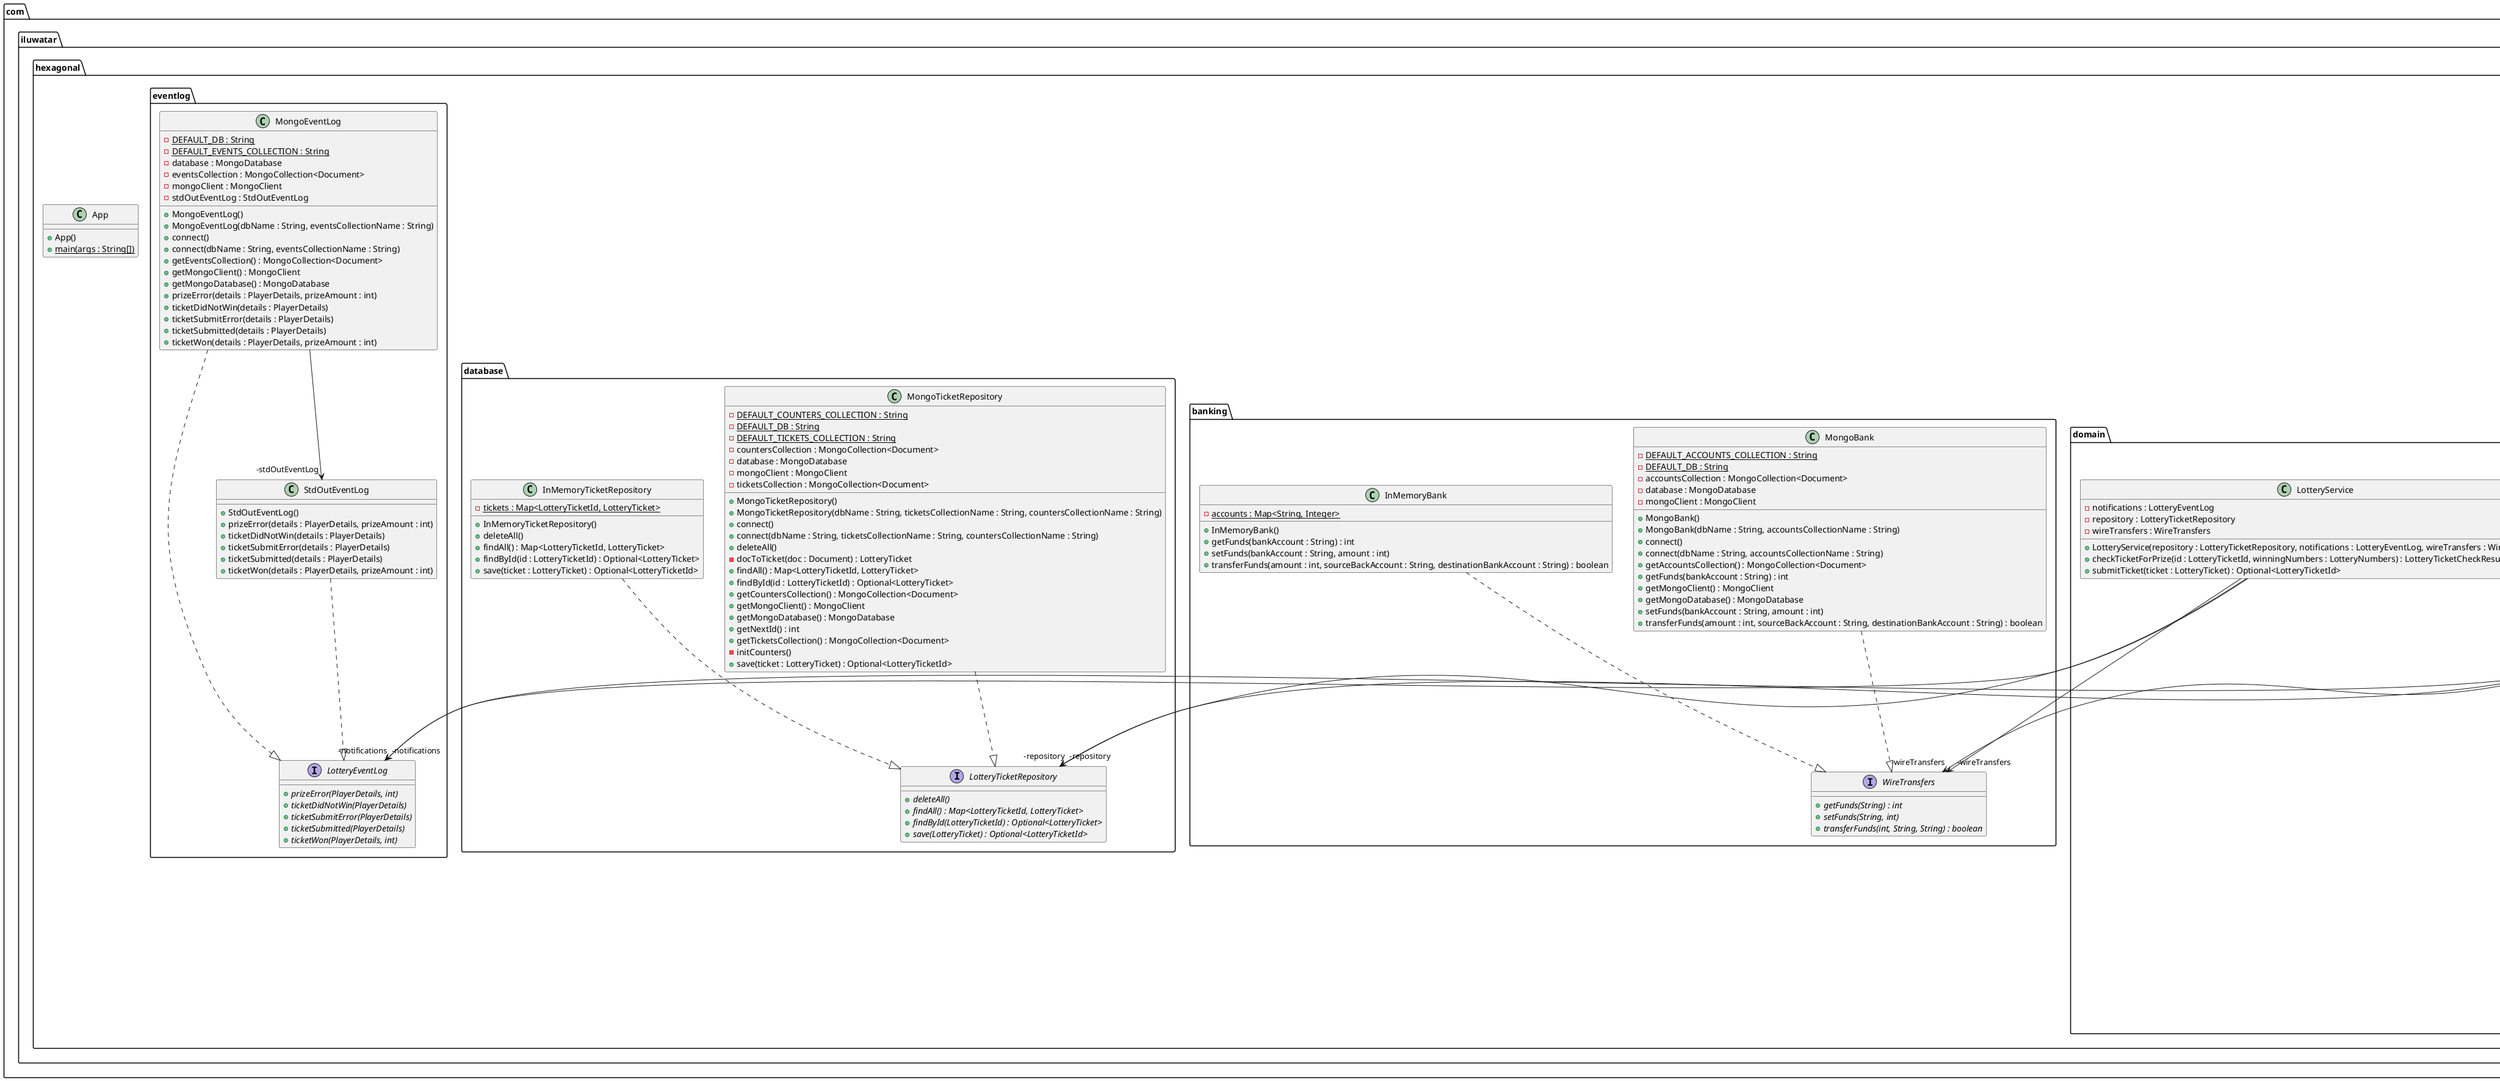 @startuml
package com.iluwatar.hexagonal.sampledata {
  class SampleData {
    - PLAYERS : List<PlayerDetails> {static}
    + SampleData()
    - getRandomPlayerDetails() : PlayerDetails {static}
    + submitTickets(lotteryService : LotteryService, numTickets : int) {static}
  }
}
package com.iluwatar.hexagonal.service {
  class ConsoleLottery {
    + ConsoleLottery()
    + main(args : String[]) {static}
    - printMainMenu() {static}
    - readString(scanner : Scanner) : String {static}
  }
}
package com.iluwatar.hexagonal.mongo {
  class MongoConnectionPropertiesLoader {
    - DEFAULT_HOST : String {static}
    - DEFAULT_PORT : int {static}
    + MongoConnectionPropertiesLoader()
    + load() {static}
  }
}
package com.iluwatar.hexagonal.domain {
  class LotteryTicketId {
    - id : int
    - numAllocated : int {static}
    + LotteryTicketId()
    + LotteryTicketId(id : int)
    + equals(o : Object) : boolean
    + getId() : int
    + hashCode() : int
    + toString() : String
  }
  class LotteryAdministration {
    - notifications : LotteryEventLog
    - repository : LotteryTicketRepository
    - wireTransfers : WireTransfers
    + LotteryAdministration(repository : LotteryTicketRepository, notifications : LotteryEventLog, wireTransfers : WireTransfers)
    + getAllSubmittedTickets() : Map<LotteryTicketId, LotteryTicket>
    + performLottery() : LotteryNumbers
    + resetLottery()
  }
  class LotteryNumbers {
    + MAX_NUMBER : int {static}
    + MIN_NUMBER : int {static}
    + NUM_NUMBERS : int {static}
    - numbers : Set<Integer>
    - LotteryNumbers()
    - LotteryNumbers(givenNumbers : Set<Integer>)
    + create(givenNumbers : Set<Integer>) : LotteryNumbers {static}
    + createRandom() : LotteryNumbers {static}
    + equals(obj : Object) : boolean
    - generateRandomNumbers()
    + getNumbers() : Set<Integer>
    + getNumbersAsString() : String
    + hashCode() : int
    + toString() : String
  }
  class LotteryService {
    - notifications : LotteryEventLog
    - repository : LotteryTicketRepository
    - wireTransfers : WireTransfers
    + LotteryService(repository : LotteryTicketRepository, notifications : LotteryEventLog, wireTransfers : WireTransfers)
    + checkTicketForPrize(id : LotteryTicketId, winningNumbers : LotteryNumbers) : LotteryTicketCheckResult
    + submitTicket(ticket : LotteryTicket) : Optional<LotteryTicketId>
  }
  -class RandomNumberGenerator {
    - randomIterator : OfInt
    + RandomNumberGenerator(min : int, max : int)
    + nextInt() : int
  }
  class PlayerDetails {
    - bankAccountNumber : String
    - emailAddress : String
    - phoneNumber : String
    + PlayerDetails(email : String, bankAccount : String, phone : String)
    + equals(obj : Object) : boolean
    + getBankAccount() : String
    + getEmail() : String
    + getPhoneNumber() : String
    + hashCode() : int
    + toString() : String
  }
  class LotteryTicketCheckResult {
    - checkResult : CheckResult
    - prizeAmount : int
    + LotteryTicketCheckResult(result : CheckResult)
    + LotteryTicketCheckResult(result : CheckResult, amount : int)
    + equals(obj : Object) : boolean
    + getPrizeAmount() : int
    + getResult() : CheckResult
    + hashCode() : int
  }
  class LotteryConstants {
    + PLAYER_MAX_SALDO : int {static}
    + PRIZE_AMOUNT : int {static}
    + SERVICE_BANK_ACCOUNT : String {static}
    + SERVICE_BANK_ACCOUNT_SALDO : int {static}
    + TICKET_PRIZE : int {static}
    - LotteryConstants()
  }
  class LotteryTicket {
    - id : LotteryTicketId
    - lotteryNumbers : LotteryNumbers
    - playerDetails : PlayerDetails
    + LotteryTicket(id : LotteryTicketId, details : PlayerDetails, numbers : LotteryNumbers)
    + equals(obj : Object) : boolean
    + getId() : LotteryTicketId
    + getNumbers() : LotteryNumbers
    + getPlayerDetails() : PlayerDetails
    + hashCode() : int
    + setId(id : LotteryTicketId)
    + toString() : String
  }
  class LotteryUtils {
    - LotteryUtils()
    + checkTicketForPrize(repository : LotteryTicketRepository, id : LotteryTicketId, winningNumbers : LotteryNumbers) : LotteryTicketCheckResult {static}
  }
  enum CheckResult {
    + NO_PRIZE {static}
    + TICKET_NOT_SUBMITTED {static}
    + WIN_PRIZE {static}
    + valueOf(name : String) : CheckResult {static}
    + values() : CheckResult[] {static}
  }
}
package com.iluwatar.hexagonal.banking {
  interface WireTransfers {
    + getFunds(String) : int {abstract}
    + setFunds(String, int) {abstract}
    + transferFunds(int, String, String) : boolean {abstract}
  }
  class MongoBank {
    - DEFAULT_ACCOUNTS_COLLECTION : String {static}
    - DEFAULT_DB : String {static}
    - accountsCollection : MongoCollection<Document>
    - database : MongoDatabase
    - mongoClient : MongoClient
    + MongoBank()
    + MongoBank(dbName : String, accountsCollectionName : String)
    + connect()
    + connect(dbName : String, accountsCollectionName : String)
    + getAccountsCollection() : MongoCollection<Document>
    + getFunds(bankAccount : String) : int
    + getMongoClient() : MongoClient
    + getMongoDatabase() : MongoDatabase
    + setFunds(bankAccount : String, amount : int)
    + transferFunds(amount : int, sourceBackAccount : String, destinationBankAccount : String) : boolean
  }
  class InMemoryBank {
    - accounts : Map<String, Integer> {static}
    + InMemoryBank()
    + getFunds(bankAccount : String) : int
    + setFunds(bankAccount : String, amount : int)
    + transferFunds(amount : int, sourceBackAccount : String, destinationBankAccount : String) : boolean
  }
}
package com.iluwatar.hexagonal.database {
  class MongoTicketRepository {
    - DEFAULT_COUNTERS_COLLECTION : String {static}
    - DEFAULT_DB : String {static}
    - DEFAULT_TICKETS_COLLECTION : String {static}
    - countersCollection : MongoCollection<Document>
    - database : MongoDatabase
    - mongoClient : MongoClient
    - ticketsCollection : MongoCollection<Document>
    + MongoTicketRepository()
    + MongoTicketRepository(dbName : String, ticketsCollectionName : String, countersCollectionName : String)
    + connect()
    + connect(dbName : String, ticketsCollectionName : String, countersCollectionName : String)
    + deleteAll()
    - docToTicket(doc : Document) : LotteryTicket
    + findAll() : Map<LotteryTicketId, LotteryTicket>
    + findById(id : LotteryTicketId) : Optional<LotteryTicket>
    + getCountersCollection() : MongoCollection<Document>
    + getMongoClient() : MongoClient
    + getMongoDatabase() : MongoDatabase
    + getNextId() : int
    + getTicketsCollection() : MongoCollection<Document>
    - initCounters()
    + save(ticket : LotteryTicket) : Optional<LotteryTicketId>
  }
  class InMemoryTicketRepository {
    - tickets : Map<LotteryTicketId, LotteryTicket> {static}
    + InMemoryTicketRepository()
    + deleteAll()
    + findAll() : Map<LotteryTicketId, LotteryTicket>
    + findById(id : LotteryTicketId) : Optional<LotteryTicket>
    + save(ticket : LotteryTicket) : Optional<LotteryTicketId>
  }
  interface LotteryTicketRepository {
    + deleteAll() {abstract}
    + findAll() : Map<LotteryTicketId, LotteryTicket> {abstract}
    + findById(LotteryTicketId) : Optional<LotteryTicket> {abstract}
    + save(LotteryTicket) : Optional<LotteryTicketId> {abstract}
  }
}
package com.iluwatar.hexagonal {
  class App {
    + App()
    + main(args : String[]) {static}
  }
}
package com.iluwatar.hexagonal.administration {
  class ConsoleAdministration {
    + ConsoleAdministration()
    + main(args : String[]) {static}
    - printMainMenu() {static}
    - readString(scanner : Scanner) : String {static}
  }
}
package com.iluwatar.hexagonal.eventlog {
  interface LotteryEventLog {
    + prizeError(PlayerDetails, int) {abstract}
    + ticketDidNotWin(PlayerDetails) {abstract}
    + ticketSubmitError(PlayerDetails) {abstract}
    + ticketSubmitted(PlayerDetails) {abstract}
    + ticketWon(PlayerDetails, int) {abstract}
  }
  class StdOutEventLog {
    + StdOutEventLog()
    + prizeError(details : PlayerDetails, prizeAmount : int)
    + ticketDidNotWin(details : PlayerDetails)
    + ticketSubmitError(details : PlayerDetails)
    + ticketSubmitted(details : PlayerDetails)
    + ticketWon(details : PlayerDetails, prizeAmount : int)
  }
  class MongoEventLog {
    - DEFAULT_DB : String {static}
    - DEFAULT_EVENTS_COLLECTION : String {static}
    - database : MongoDatabase
    - eventsCollection : MongoCollection<Document>
    - mongoClient : MongoClient
    - stdOutEventLog : StdOutEventLog
    + MongoEventLog()
    + MongoEventLog(dbName : String, eventsCollectionName : String)
    + connect()
    + connect(dbName : String, eventsCollectionName : String)
    + getEventsCollection() : MongoCollection<Document>
    + getMongoClient() : MongoClient
    + getMongoDatabase() : MongoDatabase
    + prizeError(details : PlayerDetails, prizeAmount : int)
    + ticketDidNotWin(details : PlayerDetails)
    + ticketSubmitError(details : PlayerDetails)
    + ticketSubmitted(details : PlayerDetails)
    + ticketWon(details : PlayerDetails, prizeAmount : int)
  }
}
LotteryAdministration --+ LotteryTicketCheckResult
LotteryTicket -->  "-playerDetails" PlayerDetails
MongoEventLog -->  "-stdOutEventLog" StdOutEventLog
LotteryService -->  "-wireTransfers" WireTransfers
LotteryAdministration -->  "-notifications" LotteryEventLog
RandomNumberGenerator ..+ PrimitiveIterator
LotteryAdministration -->  "-wireTransfers" WireTransfers
LotteryTicket -->  "-id" LotteryTicketId
LotteryService -->  "-notifications" LotteryEventLog
LotteryAdministration -->  "-repository" LotteryTicketRepository
LotteryTicket -->  "-lotteryNumbers" LotteryNumbers
SampleData -->  "-PLAYERS" PlayerDetails
ConsoleLottery --+ LotteryTicketCheckResult
RandomNumberGenerator ..+ LotteryNumbers
LotteryService -->  "-repository" LotteryTicketRepository
LotteryUtils --+ LotteryTicketCheckResult
LotteryTicketCheckResult -->  "-checkResult" CheckResult
CheckResult ..+ LotteryTicketCheckResult
MongoTicketRepository ..|> LotteryTicketRepository 
MongoBank ..|> WireTransfers 
InMemoryBank ..|> WireTransfers 
StdOutEventLog ..|> LotteryEventLog 
InMemoryTicketRepository ..|> LotteryTicketRepository 
MongoEventLog ..|> LotteryEventLog 
@enduml